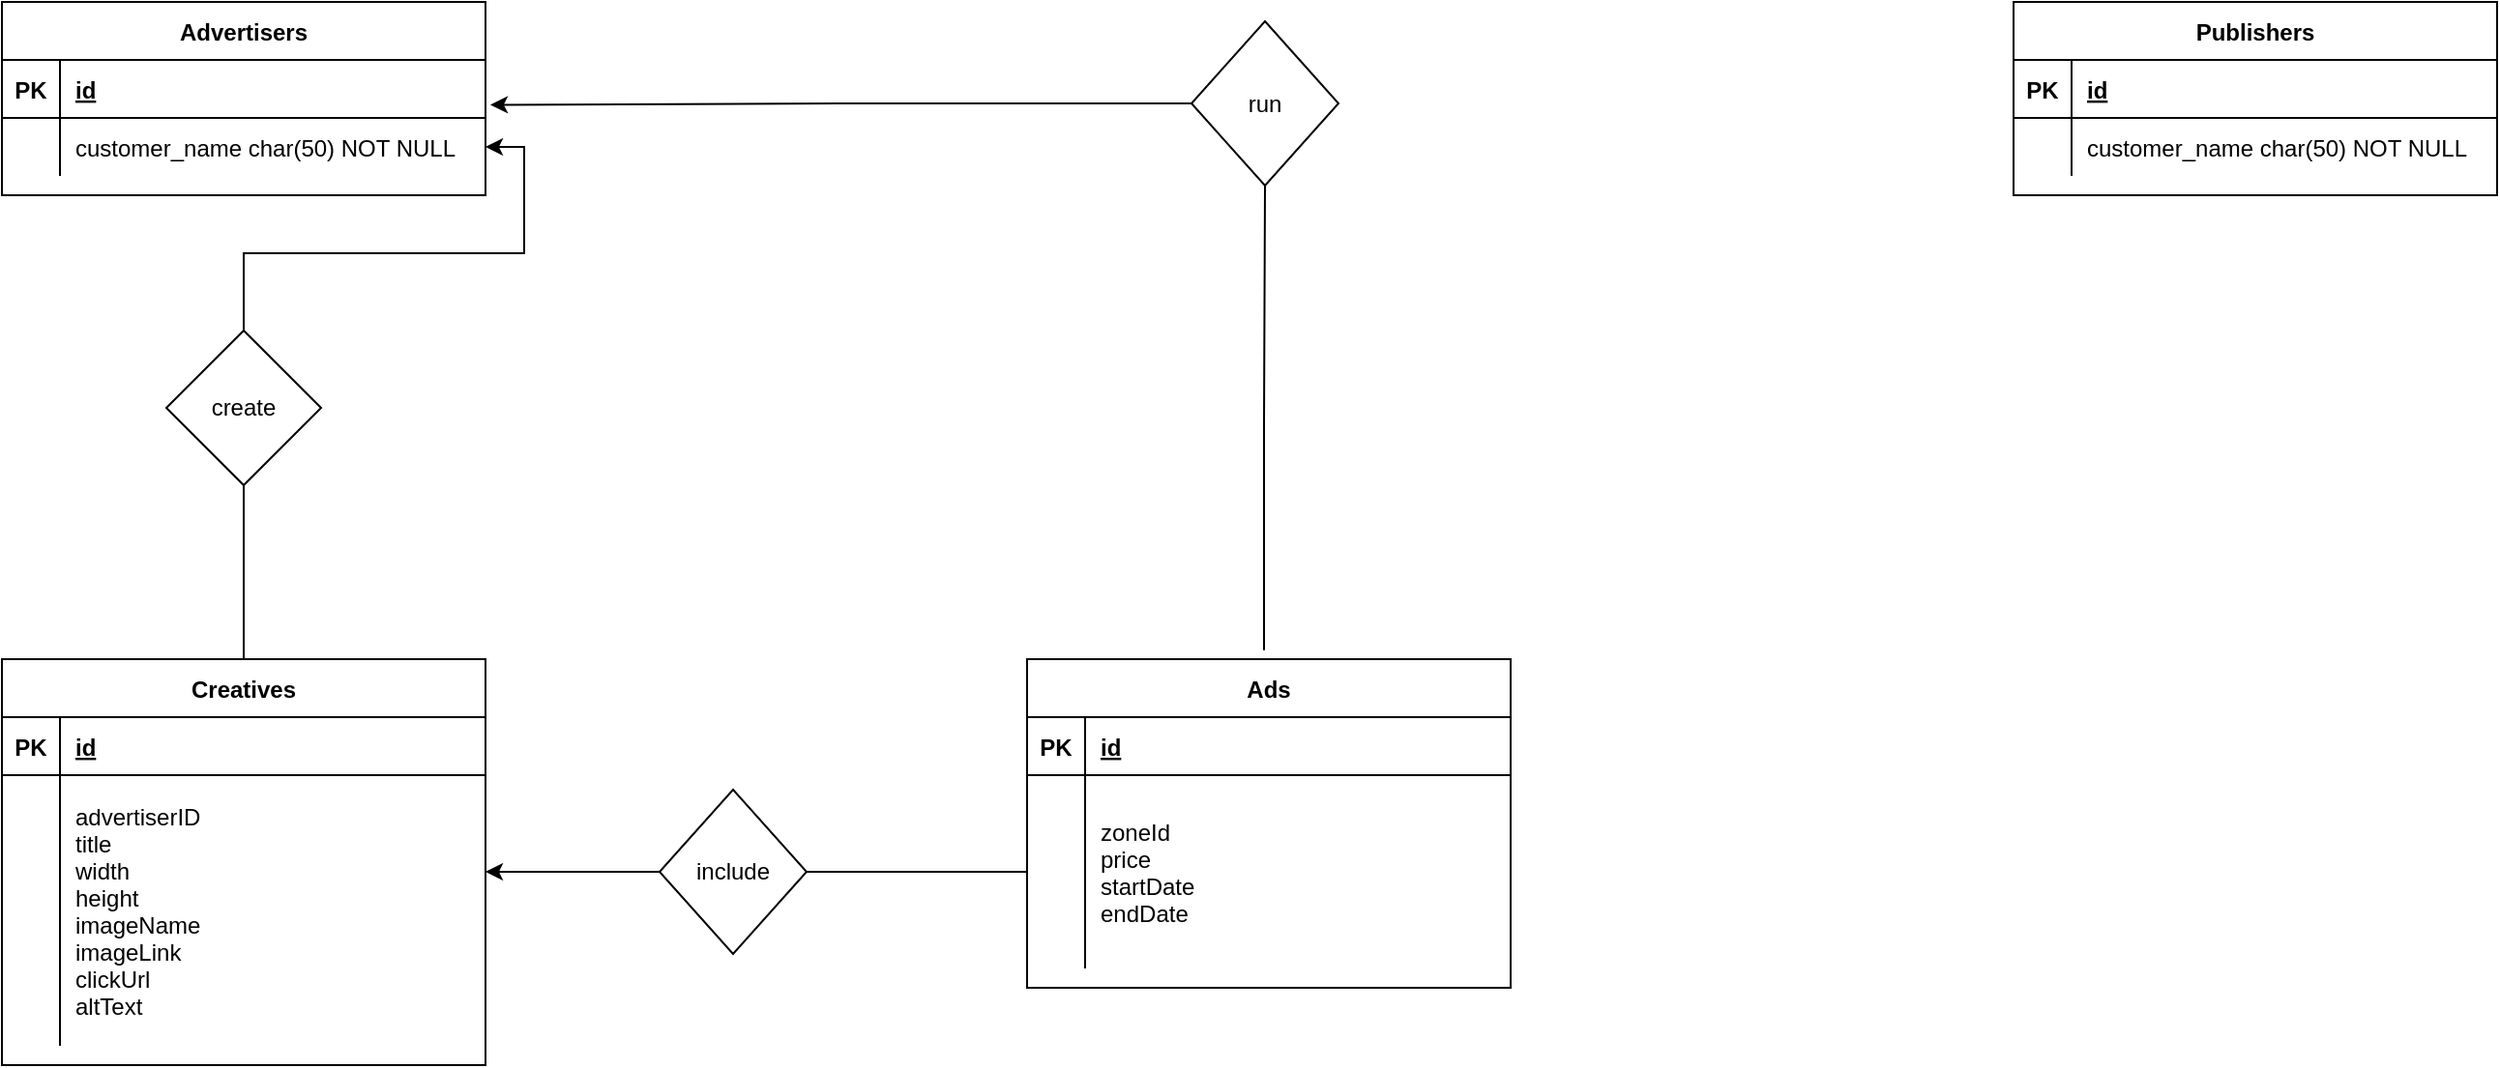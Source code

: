 <mxfile version="22.1.16" type="device">
  <diagram id="R2lEEEUBdFMjLlhIrx00" name="Page-1">
    <mxGraphModel dx="1062" dy="655" grid="1" gridSize="10" guides="1" tooltips="1" connect="1" arrows="1" fold="1" page="1" pageScale="1" pageWidth="1920" pageHeight="1200" math="0" shadow="0" extFonts="Permanent Marker^https://fonts.googleapis.com/css?family=Permanent+Marker">
      <root>
        <mxCell id="0" />
        <mxCell id="1" parent="0" />
        <mxCell id="C-vyLk0tnHw3VtMMgP7b-23" value="Advertisers" style="shape=table;startSize=30;container=1;collapsible=1;childLayout=tableLayout;fixedRows=1;rowLines=0;fontStyle=1;align=center;resizeLast=1;" parent="1" vertex="1">
          <mxGeometry x="120" y="120" width="250" height="100" as="geometry" />
        </mxCell>
        <mxCell id="C-vyLk0tnHw3VtMMgP7b-24" value="" style="shape=partialRectangle;collapsible=0;dropTarget=0;pointerEvents=0;fillColor=none;points=[[0,0.5],[1,0.5]];portConstraint=eastwest;top=0;left=0;right=0;bottom=1;" parent="C-vyLk0tnHw3VtMMgP7b-23" vertex="1">
          <mxGeometry y="30" width="250" height="30" as="geometry" />
        </mxCell>
        <mxCell id="C-vyLk0tnHw3VtMMgP7b-25" value="PK" style="shape=partialRectangle;overflow=hidden;connectable=0;fillColor=none;top=0;left=0;bottom=0;right=0;fontStyle=1;" parent="C-vyLk0tnHw3VtMMgP7b-24" vertex="1">
          <mxGeometry width="30" height="30" as="geometry">
            <mxRectangle width="30" height="30" as="alternateBounds" />
          </mxGeometry>
        </mxCell>
        <mxCell id="C-vyLk0tnHw3VtMMgP7b-26" value="id" style="shape=partialRectangle;overflow=hidden;connectable=0;fillColor=none;top=0;left=0;bottom=0;right=0;align=left;spacingLeft=6;fontStyle=5;" parent="C-vyLk0tnHw3VtMMgP7b-24" vertex="1">
          <mxGeometry x="30" width="220" height="30" as="geometry">
            <mxRectangle width="220" height="30" as="alternateBounds" />
          </mxGeometry>
        </mxCell>
        <mxCell id="C-vyLk0tnHw3VtMMgP7b-27" value="" style="shape=partialRectangle;collapsible=0;dropTarget=0;pointerEvents=0;fillColor=none;points=[[0,0.5],[1,0.5]];portConstraint=eastwest;top=0;left=0;right=0;bottom=0;" parent="C-vyLk0tnHw3VtMMgP7b-23" vertex="1">
          <mxGeometry y="60" width="250" height="30" as="geometry" />
        </mxCell>
        <mxCell id="C-vyLk0tnHw3VtMMgP7b-28" value="" style="shape=partialRectangle;overflow=hidden;connectable=0;fillColor=none;top=0;left=0;bottom=0;right=0;" parent="C-vyLk0tnHw3VtMMgP7b-27" vertex="1">
          <mxGeometry width="30" height="30" as="geometry">
            <mxRectangle width="30" height="30" as="alternateBounds" />
          </mxGeometry>
        </mxCell>
        <mxCell id="C-vyLk0tnHw3VtMMgP7b-29" value="customer_name char(50) NOT NULL" style="shape=partialRectangle;overflow=hidden;connectable=0;fillColor=none;top=0;left=0;bottom=0;right=0;align=left;spacingLeft=6;" parent="C-vyLk0tnHw3VtMMgP7b-27" vertex="1">
          <mxGeometry x="30" width="220" height="30" as="geometry">
            <mxRectangle width="220" height="30" as="alternateBounds" />
          </mxGeometry>
        </mxCell>
        <mxCell id="Yk0RIjUDSTZa3GcnM9wM-1" value="Ads" style="shape=table;startSize=30;container=1;collapsible=1;childLayout=tableLayout;fixedRows=1;rowLines=0;fontStyle=1;align=center;resizeLast=1;" vertex="1" parent="1">
          <mxGeometry x="650" y="460" width="250" height="170" as="geometry" />
        </mxCell>
        <mxCell id="Yk0RIjUDSTZa3GcnM9wM-2" value="" style="shape=partialRectangle;collapsible=0;dropTarget=0;pointerEvents=0;fillColor=none;points=[[0,0.5],[1,0.5]];portConstraint=eastwest;top=0;left=0;right=0;bottom=1;" vertex="1" parent="Yk0RIjUDSTZa3GcnM9wM-1">
          <mxGeometry y="30" width="250" height="30" as="geometry" />
        </mxCell>
        <mxCell id="Yk0RIjUDSTZa3GcnM9wM-3" value="PK" style="shape=partialRectangle;overflow=hidden;connectable=0;fillColor=none;top=0;left=0;bottom=0;right=0;fontStyle=1;" vertex="1" parent="Yk0RIjUDSTZa3GcnM9wM-2">
          <mxGeometry width="30" height="30" as="geometry">
            <mxRectangle width="30" height="30" as="alternateBounds" />
          </mxGeometry>
        </mxCell>
        <mxCell id="Yk0RIjUDSTZa3GcnM9wM-4" value="id" style="shape=partialRectangle;overflow=hidden;connectable=0;fillColor=none;top=0;left=0;bottom=0;right=0;align=left;spacingLeft=6;fontStyle=5;" vertex="1" parent="Yk0RIjUDSTZa3GcnM9wM-2">
          <mxGeometry x="30" width="220" height="30" as="geometry">
            <mxRectangle width="220" height="30" as="alternateBounds" />
          </mxGeometry>
        </mxCell>
        <mxCell id="Yk0RIjUDSTZa3GcnM9wM-5" value="" style="shape=partialRectangle;collapsible=0;dropTarget=0;pointerEvents=0;fillColor=none;points=[[0,0.5],[1,0.5]];portConstraint=eastwest;top=0;left=0;right=0;bottom=0;" vertex="1" parent="Yk0RIjUDSTZa3GcnM9wM-1">
          <mxGeometry y="60" width="250" height="100" as="geometry" />
        </mxCell>
        <mxCell id="Yk0RIjUDSTZa3GcnM9wM-6" value="" style="shape=partialRectangle;overflow=hidden;connectable=0;fillColor=none;top=0;left=0;bottom=0;right=0;" vertex="1" parent="Yk0RIjUDSTZa3GcnM9wM-5">
          <mxGeometry width="30" height="100" as="geometry">
            <mxRectangle width="30" height="100" as="alternateBounds" />
          </mxGeometry>
        </mxCell>
        <mxCell id="Yk0RIjUDSTZa3GcnM9wM-7" value="zoneId&#xa;price&#xa;startDate&#xa;endDate" style="shape=partialRectangle;overflow=hidden;connectable=0;fillColor=none;top=0;left=0;bottom=0;right=0;align=left;spacingLeft=6;" vertex="1" parent="Yk0RIjUDSTZa3GcnM9wM-5">
          <mxGeometry x="30" width="220" height="100" as="geometry">
            <mxRectangle width="220" height="100" as="alternateBounds" />
          </mxGeometry>
        </mxCell>
        <mxCell id="Yk0RIjUDSTZa3GcnM9wM-9" value="Publishers" style="shape=table;startSize=30;container=1;collapsible=1;childLayout=tableLayout;fixedRows=1;rowLines=0;fontStyle=1;align=center;resizeLast=1;" vertex="1" parent="1">
          <mxGeometry x="1160" y="120" width="250" height="100" as="geometry" />
        </mxCell>
        <mxCell id="Yk0RIjUDSTZa3GcnM9wM-10" value="" style="shape=partialRectangle;collapsible=0;dropTarget=0;pointerEvents=0;fillColor=none;points=[[0,0.5],[1,0.5]];portConstraint=eastwest;top=0;left=0;right=0;bottom=1;" vertex="1" parent="Yk0RIjUDSTZa3GcnM9wM-9">
          <mxGeometry y="30" width="250" height="30" as="geometry" />
        </mxCell>
        <mxCell id="Yk0RIjUDSTZa3GcnM9wM-11" value="PK" style="shape=partialRectangle;overflow=hidden;connectable=0;fillColor=none;top=0;left=0;bottom=0;right=0;fontStyle=1;" vertex="1" parent="Yk0RIjUDSTZa3GcnM9wM-10">
          <mxGeometry width="30" height="30" as="geometry">
            <mxRectangle width="30" height="30" as="alternateBounds" />
          </mxGeometry>
        </mxCell>
        <mxCell id="Yk0RIjUDSTZa3GcnM9wM-12" value="id" style="shape=partialRectangle;overflow=hidden;connectable=0;fillColor=none;top=0;left=0;bottom=0;right=0;align=left;spacingLeft=6;fontStyle=5;" vertex="1" parent="Yk0RIjUDSTZa3GcnM9wM-10">
          <mxGeometry x="30" width="220" height="30" as="geometry">
            <mxRectangle width="220" height="30" as="alternateBounds" />
          </mxGeometry>
        </mxCell>
        <mxCell id="Yk0RIjUDSTZa3GcnM9wM-13" value="" style="shape=partialRectangle;collapsible=0;dropTarget=0;pointerEvents=0;fillColor=none;points=[[0,0.5],[1,0.5]];portConstraint=eastwest;top=0;left=0;right=0;bottom=0;" vertex="1" parent="Yk0RIjUDSTZa3GcnM9wM-9">
          <mxGeometry y="60" width="250" height="30" as="geometry" />
        </mxCell>
        <mxCell id="Yk0RIjUDSTZa3GcnM9wM-14" value="" style="shape=partialRectangle;overflow=hidden;connectable=0;fillColor=none;top=0;left=0;bottom=0;right=0;" vertex="1" parent="Yk0RIjUDSTZa3GcnM9wM-13">
          <mxGeometry width="30" height="30" as="geometry">
            <mxRectangle width="30" height="30" as="alternateBounds" />
          </mxGeometry>
        </mxCell>
        <mxCell id="Yk0RIjUDSTZa3GcnM9wM-15" value="customer_name char(50) NOT NULL" style="shape=partialRectangle;overflow=hidden;connectable=0;fillColor=none;top=0;left=0;bottom=0;right=0;align=left;spacingLeft=6;" vertex="1" parent="Yk0RIjUDSTZa3GcnM9wM-13">
          <mxGeometry x="30" width="220" height="30" as="geometry">
            <mxRectangle width="220" height="30" as="alternateBounds" />
          </mxGeometry>
        </mxCell>
        <mxCell id="Yk0RIjUDSTZa3GcnM9wM-39" value="" style="edgeStyle=orthogonalEdgeStyle;rounded=0;orthogonalLoop=1;jettySize=auto;html=1;endArrow=none;endFill=0;" edge="1" parent="1" source="Yk0RIjUDSTZa3GcnM9wM-23" target="Yk0RIjUDSTZa3GcnM9wM-37">
          <mxGeometry relative="1" as="geometry" />
        </mxCell>
        <mxCell id="Yk0RIjUDSTZa3GcnM9wM-23" value="Creatives" style="shape=table;startSize=30;container=1;collapsible=1;childLayout=tableLayout;fixedRows=1;rowLines=0;fontStyle=1;align=center;resizeLast=1;" vertex="1" parent="1">
          <mxGeometry x="120" y="460" width="250" height="210" as="geometry" />
        </mxCell>
        <mxCell id="Yk0RIjUDSTZa3GcnM9wM-24" value="" style="shape=partialRectangle;collapsible=0;dropTarget=0;pointerEvents=0;fillColor=none;points=[[0,0.5],[1,0.5]];portConstraint=eastwest;top=0;left=0;right=0;bottom=1;" vertex="1" parent="Yk0RIjUDSTZa3GcnM9wM-23">
          <mxGeometry y="30" width="250" height="30" as="geometry" />
        </mxCell>
        <mxCell id="Yk0RIjUDSTZa3GcnM9wM-25" value="PK" style="shape=partialRectangle;overflow=hidden;connectable=0;fillColor=none;top=0;left=0;bottom=0;right=0;fontStyle=1;" vertex="1" parent="Yk0RIjUDSTZa3GcnM9wM-24">
          <mxGeometry width="30" height="30" as="geometry">
            <mxRectangle width="30" height="30" as="alternateBounds" />
          </mxGeometry>
        </mxCell>
        <mxCell id="Yk0RIjUDSTZa3GcnM9wM-26" value="id" style="shape=partialRectangle;overflow=hidden;connectable=0;fillColor=none;top=0;left=0;bottom=0;right=0;align=left;spacingLeft=6;fontStyle=5;" vertex="1" parent="Yk0RIjUDSTZa3GcnM9wM-24">
          <mxGeometry x="30" width="220" height="30" as="geometry">
            <mxRectangle width="220" height="30" as="alternateBounds" />
          </mxGeometry>
        </mxCell>
        <mxCell id="Yk0RIjUDSTZa3GcnM9wM-27" value="" style="shape=partialRectangle;collapsible=0;dropTarget=0;pointerEvents=0;fillColor=none;points=[[0,0.5],[1,0.5]];portConstraint=eastwest;top=0;left=0;right=0;bottom=0;" vertex="1" parent="Yk0RIjUDSTZa3GcnM9wM-23">
          <mxGeometry y="60" width="250" height="140" as="geometry" />
        </mxCell>
        <mxCell id="Yk0RIjUDSTZa3GcnM9wM-28" value="" style="shape=partialRectangle;overflow=hidden;connectable=0;fillColor=none;top=0;left=0;bottom=0;right=0;" vertex="1" parent="Yk0RIjUDSTZa3GcnM9wM-27">
          <mxGeometry width="30" height="140" as="geometry">
            <mxRectangle width="30" height="140" as="alternateBounds" />
          </mxGeometry>
        </mxCell>
        <mxCell id="Yk0RIjUDSTZa3GcnM9wM-29" value="advertiserID&#xa;title&#xa;width&#xa;height&#xa;imageName&#xa;imageLink&#xa;clickUrl&#xa;altText" style="shape=partialRectangle;overflow=hidden;connectable=0;fillColor=none;top=0;left=0;bottom=0;right=0;align=left;spacingLeft=6;" vertex="1" parent="Yk0RIjUDSTZa3GcnM9wM-27">
          <mxGeometry x="30" width="220" height="140" as="geometry">
            <mxRectangle width="220" height="140" as="alternateBounds" />
          </mxGeometry>
        </mxCell>
        <mxCell id="Yk0RIjUDSTZa3GcnM9wM-38" value="" style="edgeStyle=orthogonalEdgeStyle;rounded=0;orthogonalLoop=1;jettySize=auto;html=1;" edge="1" parent="1" source="Yk0RIjUDSTZa3GcnM9wM-37" target="C-vyLk0tnHw3VtMMgP7b-27">
          <mxGeometry relative="1" as="geometry" />
        </mxCell>
        <mxCell id="Yk0RIjUDSTZa3GcnM9wM-37" value="create" style="rhombus;whiteSpace=wrap;html=1;" vertex="1" parent="1">
          <mxGeometry x="205" y="290" width="80" height="80" as="geometry" />
        </mxCell>
        <mxCell id="Yk0RIjUDSTZa3GcnM9wM-40" value="run" style="rhombus;whiteSpace=wrap;html=1;" vertex="1" parent="1">
          <mxGeometry x="735" y="130" width="76" height="85" as="geometry" />
        </mxCell>
        <mxCell id="Yk0RIjUDSTZa3GcnM9wM-41" value="" style="edgeStyle=orthogonalEdgeStyle;rounded=0;orthogonalLoop=1;jettySize=auto;html=1;endArrow=none;endFill=0;entryX=0.5;entryY=1;entryDx=0;entryDy=0;exitX=0.49;exitY=-0.027;exitDx=0;exitDy=0;exitPerimeter=0;" edge="1" parent="1" source="Yk0RIjUDSTZa3GcnM9wM-1" target="Yk0RIjUDSTZa3GcnM9wM-40">
          <mxGeometry relative="1" as="geometry">
            <mxPoint x="774.6" y="340" as="sourcePoint" />
            <mxPoint x="775" y="240" as="targetPoint" />
          </mxGeometry>
        </mxCell>
        <mxCell id="Yk0RIjUDSTZa3GcnM9wM-42" value="" style="edgeStyle=orthogonalEdgeStyle;rounded=0;orthogonalLoop=1;jettySize=auto;html=1;endArrow=classic;endFill=1;entryX=1.01;entryY=0.774;entryDx=0;entryDy=0;entryPerimeter=0;exitX=0;exitY=0.5;exitDx=0;exitDy=0;startArrow=none;startFill=0;" edge="1" parent="1" source="Yk0RIjUDSTZa3GcnM9wM-40" target="C-vyLk0tnHw3VtMMgP7b-24">
          <mxGeometry relative="1" as="geometry">
            <mxPoint x="730" y="170" as="sourcePoint" />
            <mxPoint x="501" y="150" as="targetPoint" />
          </mxGeometry>
        </mxCell>
        <mxCell id="Yk0RIjUDSTZa3GcnM9wM-44" value="" style="edgeStyle=orthogonalEdgeStyle;rounded=0;orthogonalLoop=1;jettySize=auto;html=1;endArrow=none;endFill=0;" edge="1" parent="1" source="Yk0RIjUDSTZa3GcnM9wM-43" target="Yk0RIjUDSTZa3GcnM9wM-5">
          <mxGeometry relative="1" as="geometry" />
        </mxCell>
        <mxCell id="Yk0RIjUDSTZa3GcnM9wM-45" value="" style="edgeStyle=orthogonalEdgeStyle;rounded=0;orthogonalLoop=1;jettySize=auto;html=1;" edge="1" parent="1" source="Yk0RIjUDSTZa3GcnM9wM-43" target="Yk0RIjUDSTZa3GcnM9wM-27">
          <mxGeometry relative="1" as="geometry">
            <Array as="points">
              <mxPoint x="400" y="570" />
              <mxPoint x="400" y="570" />
            </Array>
          </mxGeometry>
        </mxCell>
        <mxCell id="Yk0RIjUDSTZa3GcnM9wM-43" value="include" style="rhombus;whiteSpace=wrap;html=1;" vertex="1" parent="1">
          <mxGeometry x="460" y="527.5" width="76" height="85" as="geometry" />
        </mxCell>
      </root>
    </mxGraphModel>
  </diagram>
</mxfile>
